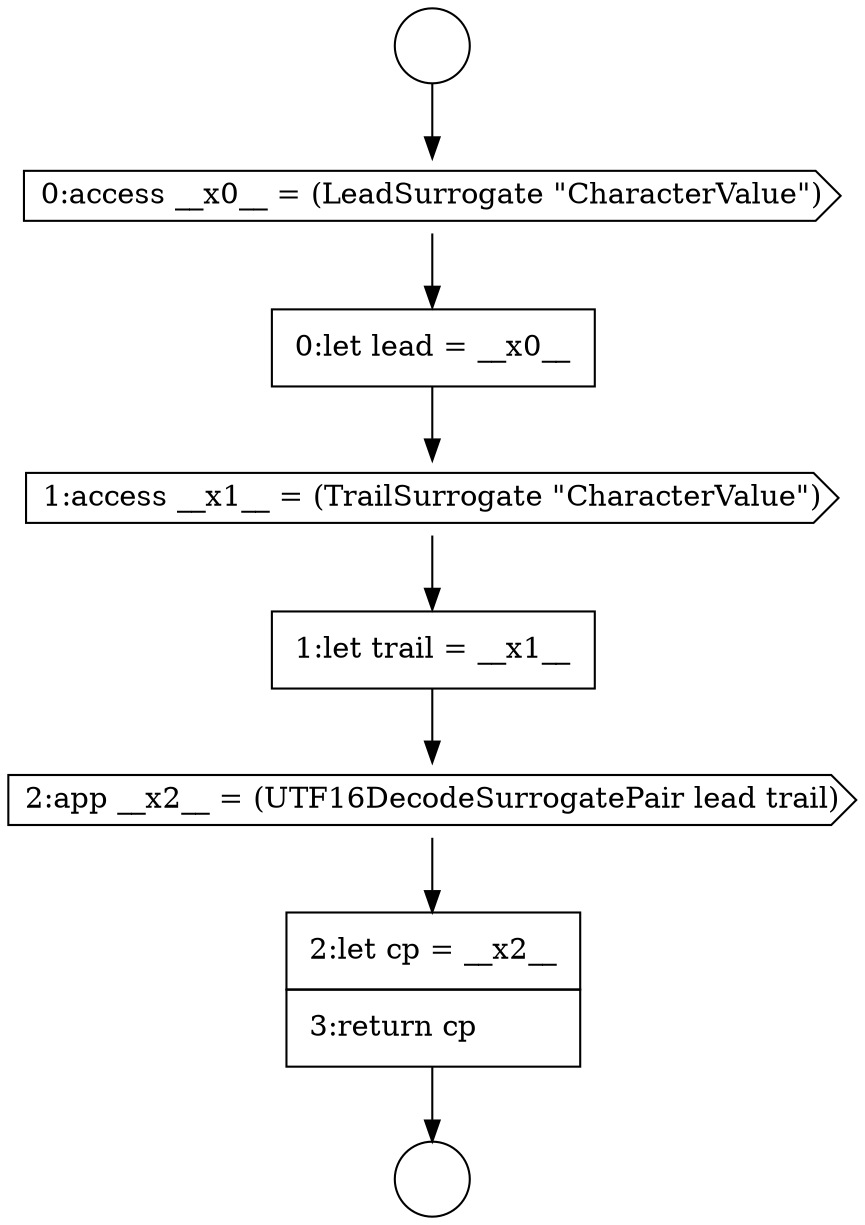 digraph {
  node14171 [shape=none, margin=0, label=<<font color="black">
    <table border="0" cellborder="1" cellspacing="0" cellpadding="10">
      <tr><td align="left">0:let lead = __x0__</td></tr>
    </table>
  </font>> color="black" fillcolor="white" style=filled]
  node14168 [shape=circle label=" " color="black" fillcolor="white" style=filled]
  node14173 [shape=none, margin=0, label=<<font color="black">
    <table border="0" cellborder="1" cellspacing="0" cellpadding="10">
      <tr><td align="left">1:let trail = __x1__</td></tr>
    </table>
  </font>> color="black" fillcolor="white" style=filled]
  node14174 [shape=cds, label=<<font color="black">2:app __x2__ = (UTF16DecodeSurrogatePair lead trail)</font>> color="black" fillcolor="white" style=filled]
  node14172 [shape=cds, label=<<font color="black">1:access __x1__ = (TrailSurrogate &quot;CharacterValue&quot;)</font>> color="black" fillcolor="white" style=filled]
  node14170 [shape=cds, label=<<font color="black">0:access __x0__ = (LeadSurrogate &quot;CharacterValue&quot;)</font>> color="black" fillcolor="white" style=filled]
  node14169 [shape=circle label=" " color="black" fillcolor="white" style=filled]
  node14175 [shape=none, margin=0, label=<<font color="black">
    <table border="0" cellborder="1" cellspacing="0" cellpadding="10">
      <tr><td align="left">2:let cp = __x2__</td></tr>
      <tr><td align="left">3:return cp</td></tr>
    </table>
  </font>> color="black" fillcolor="white" style=filled]
  node14172 -> node14173 [ color="black"]
  node14168 -> node14170 [ color="black"]
  node14170 -> node14171 [ color="black"]
  node14174 -> node14175 [ color="black"]
  node14175 -> node14169 [ color="black"]
  node14171 -> node14172 [ color="black"]
  node14173 -> node14174 [ color="black"]
}
